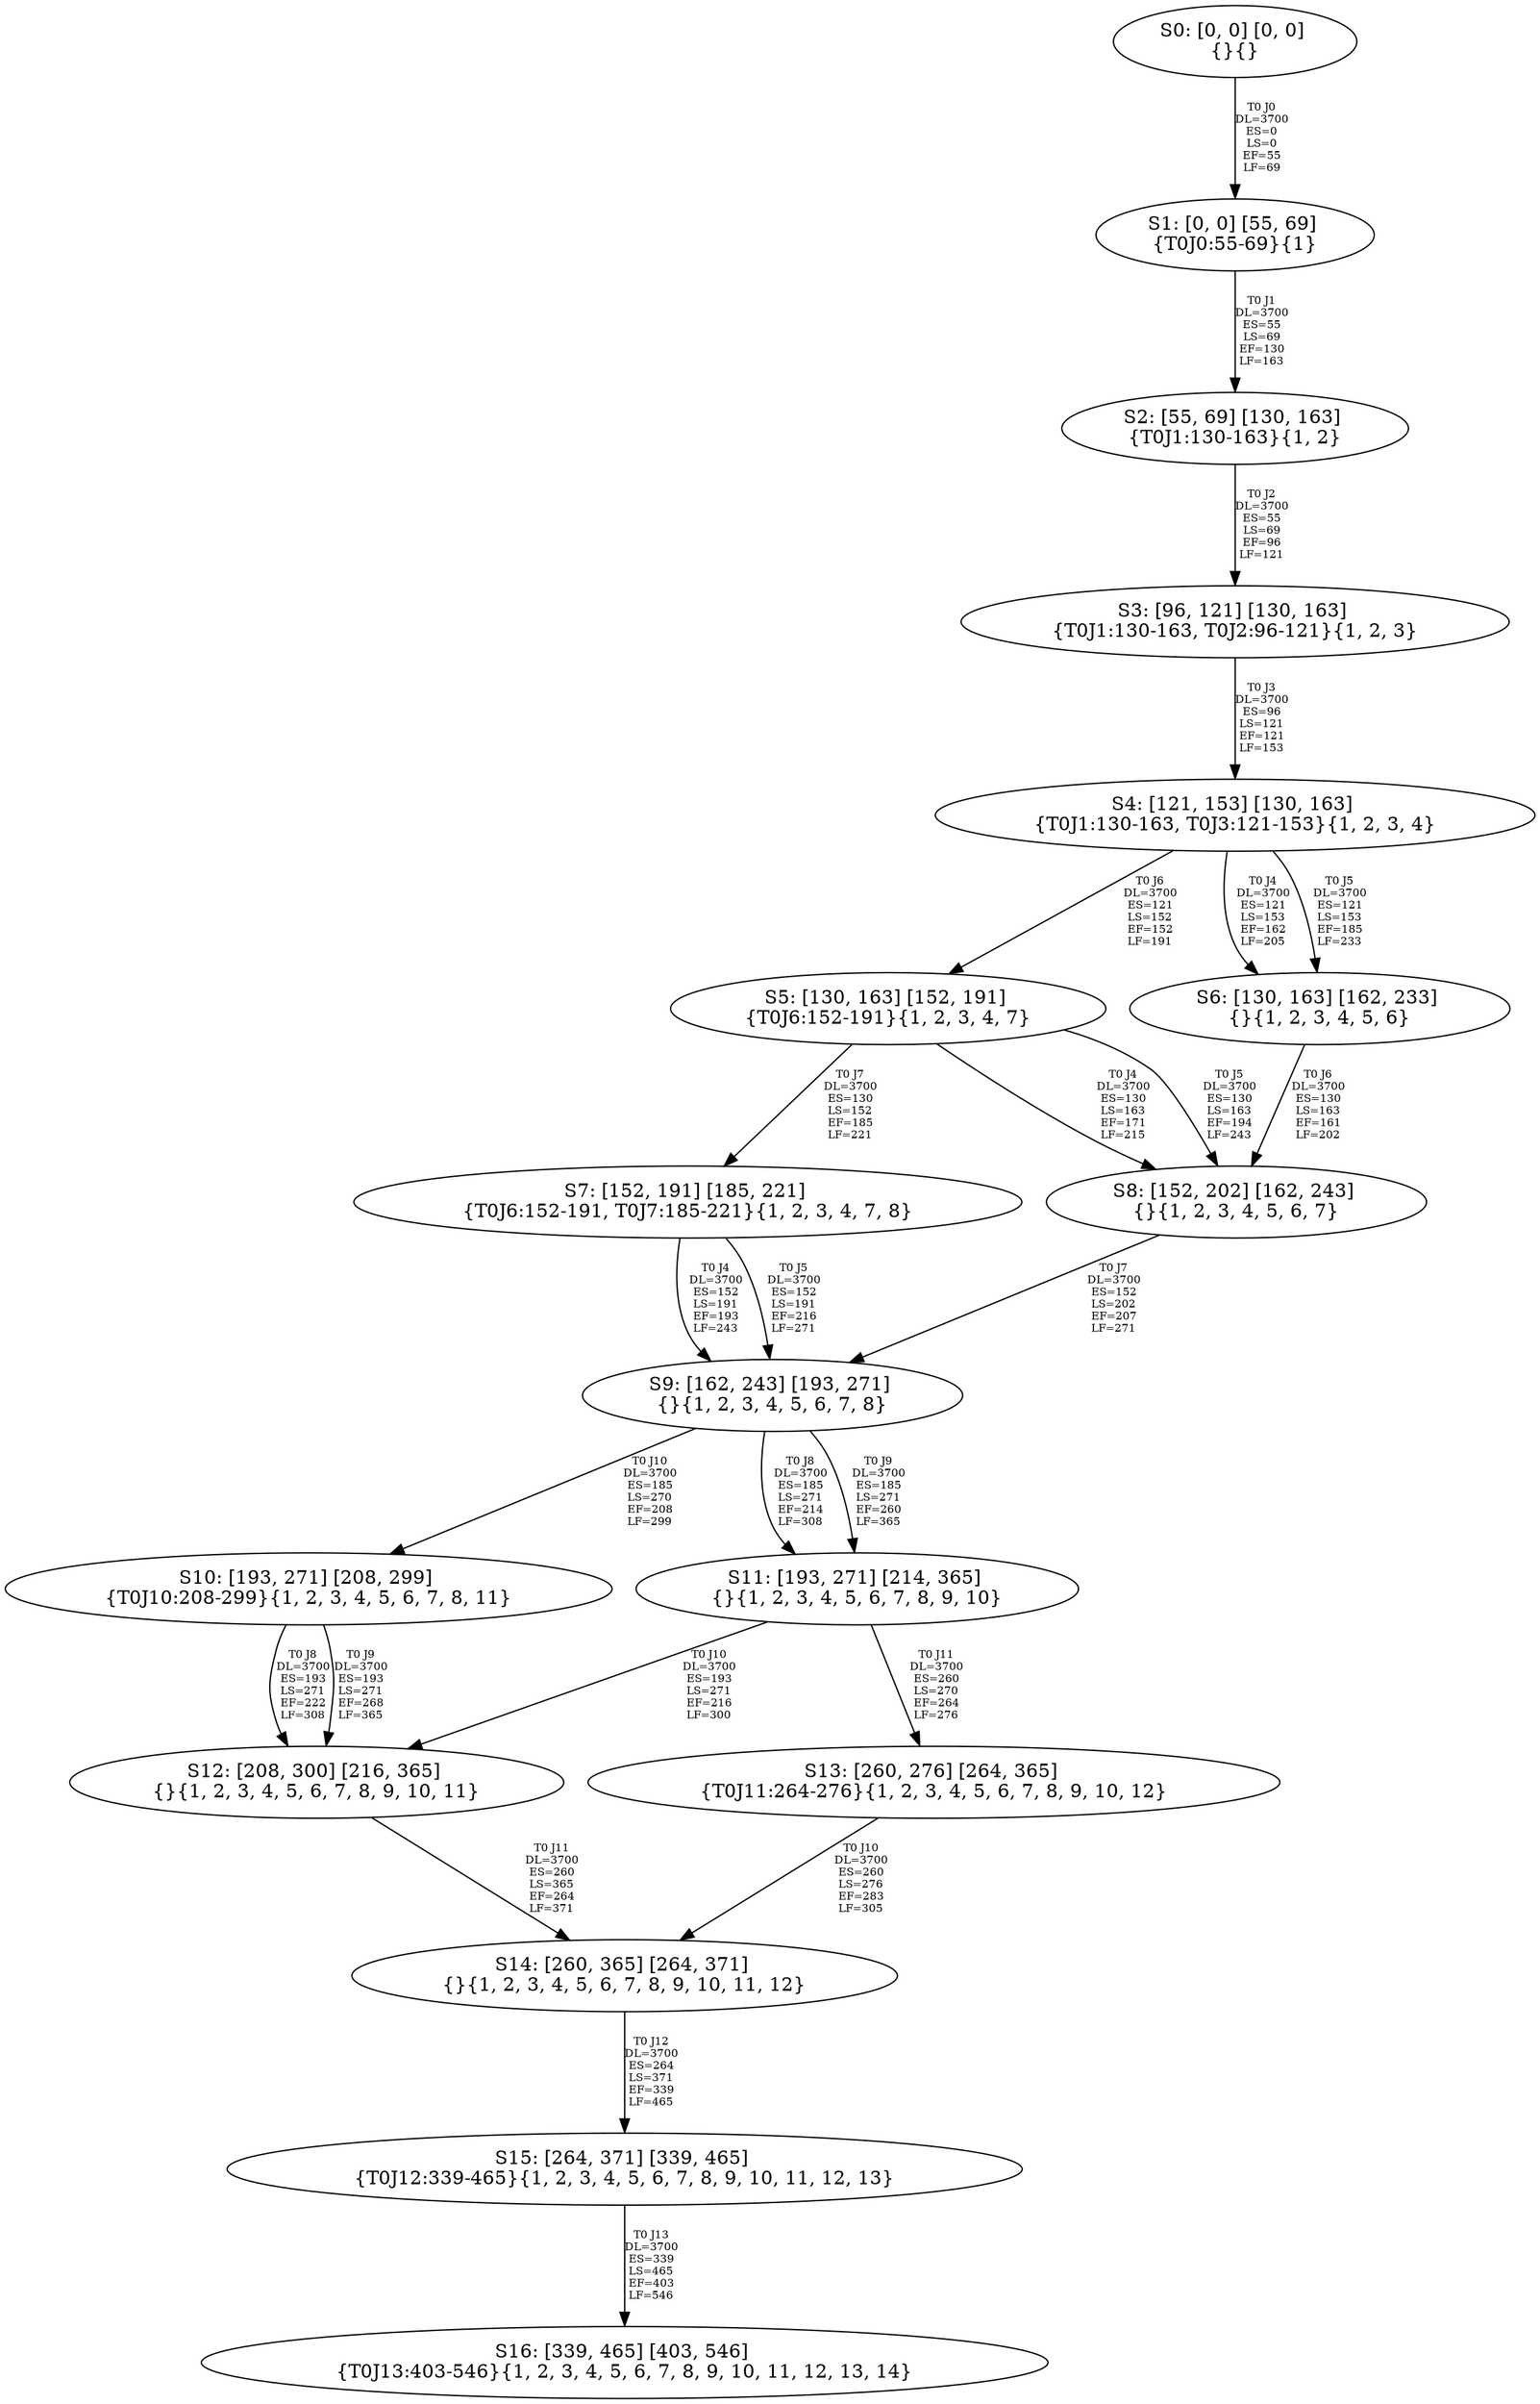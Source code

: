 digraph {
	S0[label="S0: [0, 0] [0, 0] \n{}{}"];
	S1[label="S1: [0, 0] [55, 69] \n{T0J0:55-69}{1}"];
	S2[label="S2: [55, 69] [130, 163] \n{T0J1:130-163}{1, 2}"];
	S3[label="S3: [96, 121] [130, 163] \n{T0J1:130-163, T0J2:96-121}{1, 2, 3}"];
	S4[label="S4: [121, 153] [130, 163] \n{T0J1:130-163, T0J3:121-153}{1, 2, 3, 4}"];
	S5[label="S5: [130, 163] [152, 191] \n{T0J6:152-191}{1, 2, 3, 4, 7}"];
	S6[label="S6: [130, 163] [162, 233] \n{}{1, 2, 3, 4, 5, 6}"];
	S7[label="S7: [152, 191] [185, 221] \n{T0J6:152-191, T0J7:185-221}{1, 2, 3, 4, 7, 8}"];
	S8[label="S8: [152, 202] [162, 243] \n{}{1, 2, 3, 4, 5, 6, 7}"];
	S9[label="S9: [162, 243] [193, 271] \n{}{1, 2, 3, 4, 5, 6, 7, 8}"];
	S10[label="S10: [193, 271] [208, 299] \n{T0J10:208-299}{1, 2, 3, 4, 5, 6, 7, 8, 11}"];
	S11[label="S11: [193, 271] [214, 365] \n{}{1, 2, 3, 4, 5, 6, 7, 8, 9, 10}"];
	S12[label="S12: [208, 300] [216, 365] \n{}{1, 2, 3, 4, 5, 6, 7, 8, 9, 10, 11}"];
	S13[label="S13: [260, 276] [264, 365] \n{T0J11:264-276}{1, 2, 3, 4, 5, 6, 7, 8, 9, 10, 12}"];
	S14[label="S14: [260, 365] [264, 371] \n{}{1, 2, 3, 4, 5, 6, 7, 8, 9, 10, 11, 12}"];
	S15[label="S15: [264, 371] [339, 465] \n{T0J12:339-465}{1, 2, 3, 4, 5, 6, 7, 8, 9, 10, 11, 12, 13}"];
	S16[label="S16: [339, 465] [403, 546] \n{T0J13:403-546}{1, 2, 3, 4, 5, 6, 7, 8, 9, 10, 11, 12, 13, 14}"];
	S0 -> S1[label="T0 J0\nDL=3700\nES=0\nLS=0\nEF=55\nLF=69",fontsize=8];
	S1 -> S2[label="T0 J1\nDL=3700\nES=55\nLS=69\nEF=130\nLF=163",fontsize=8];
	S2 -> S3[label="T0 J2\nDL=3700\nES=55\nLS=69\nEF=96\nLF=121",fontsize=8];
	S3 -> S4[label="T0 J3\nDL=3700\nES=96\nLS=121\nEF=121\nLF=153",fontsize=8];
	S4 -> S6[label="T0 J4\nDL=3700\nES=121\nLS=153\nEF=162\nLF=205",fontsize=8];
	S4 -> S6[label="T0 J5\nDL=3700\nES=121\nLS=153\nEF=185\nLF=233",fontsize=8];
	S4 -> S5[label="T0 J6\nDL=3700\nES=121\nLS=152\nEF=152\nLF=191",fontsize=8];
	S5 -> S8[label="T0 J4\nDL=3700\nES=130\nLS=163\nEF=171\nLF=215",fontsize=8];
	S5 -> S8[label="T0 J5\nDL=3700\nES=130\nLS=163\nEF=194\nLF=243",fontsize=8];
	S5 -> S7[label="T0 J7\nDL=3700\nES=130\nLS=152\nEF=185\nLF=221",fontsize=8];
	S6 -> S8[label="T0 J6\nDL=3700\nES=130\nLS=163\nEF=161\nLF=202",fontsize=8];
	S7 -> S9[label="T0 J4\nDL=3700\nES=152\nLS=191\nEF=193\nLF=243",fontsize=8];
	S7 -> S9[label="T0 J5\nDL=3700\nES=152\nLS=191\nEF=216\nLF=271",fontsize=8];
	S8 -> S9[label="T0 J7\nDL=3700\nES=152\nLS=202\nEF=207\nLF=271",fontsize=8];
	S9 -> S11[label="T0 J8\nDL=3700\nES=185\nLS=271\nEF=214\nLF=308",fontsize=8];
	S9 -> S11[label="T0 J9\nDL=3700\nES=185\nLS=271\nEF=260\nLF=365",fontsize=8];
	S9 -> S10[label="T0 J10\nDL=3700\nES=185\nLS=270\nEF=208\nLF=299",fontsize=8];
	S10 -> S12[label="T0 J8\nDL=3700\nES=193\nLS=271\nEF=222\nLF=308",fontsize=8];
	S10 -> S12[label="T0 J9\nDL=3700\nES=193\nLS=271\nEF=268\nLF=365",fontsize=8];
	S11 -> S12[label="T0 J10\nDL=3700\nES=193\nLS=271\nEF=216\nLF=300",fontsize=8];
	S11 -> S13[label="T0 J11\nDL=3700\nES=260\nLS=270\nEF=264\nLF=276",fontsize=8];
	S12 -> S14[label="T0 J11\nDL=3700\nES=260\nLS=365\nEF=264\nLF=371",fontsize=8];
	S13 -> S14[label="T0 J10\nDL=3700\nES=260\nLS=276\nEF=283\nLF=305",fontsize=8];
	S14 -> S15[label="T0 J12\nDL=3700\nES=264\nLS=371\nEF=339\nLF=465",fontsize=8];
	S15 -> S16[label="T0 J13\nDL=3700\nES=339\nLS=465\nEF=403\nLF=546",fontsize=8];
}
